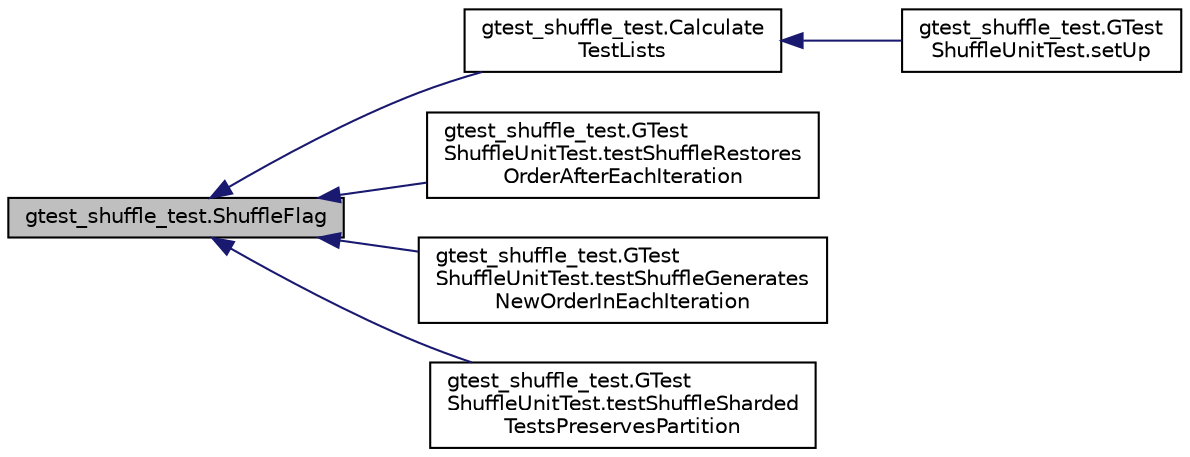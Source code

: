 digraph "gtest_shuffle_test.ShuffleFlag"
{
  edge [fontname="Helvetica",fontsize="10",labelfontname="Helvetica",labelfontsize="10"];
  node [fontname="Helvetica",fontsize="10",shape=record];
  rankdir="LR";
  Node48 [label="gtest_shuffle_test.ShuffleFlag",height=0.2,width=0.4,color="black", fillcolor="grey75", style="filled", fontcolor="black"];
  Node48 -> Node49 [dir="back",color="midnightblue",fontsize="10",style="solid",fontname="Helvetica"];
  Node49 [label="gtest_shuffle_test.Calculate\lTestLists",height=0.2,width=0.4,color="black", fillcolor="white", style="filled",URL="$d3/d15/namespacegtest__shuffle__test.html#a51dcc55df3ebd76c676298ef9b4fea19"];
  Node49 -> Node50 [dir="back",color="midnightblue",fontsize="10",style="solid",fontname="Helvetica"];
  Node50 [label="gtest_shuffle_test.GTest\lShuffleUnitTest.setUp",height=0.2,width=0.4,color="black", fillcolor="white", style="filled",URL="$d5/daf/classgtest__shuffle__test_1_1_g_test_shuffle_unit_test.html#adf9841ae9c86eaafc3c3f7c9690c7bd8"];
  Node48 -> Node51 [dir="back",color="midnightblue",fontsize="10",style="solid",fontname="Helvetica"];
  Node51 [label="gtest_shuffle_test.GTest\lShuffleUnitTest.testShuffleRestores\lOrderAfterEachIteration",height=0.2,width=0.4,color="black", fillcolor="white", style="filled",URL="$d5/daf/classgtest__shuffle__test_1_1_g_test_shuffle_unit_test.html#a77b83a9870ad8d68524e1177f5320fb0"];
  Node48 -> Node52 [dir="back",color="midnightblue",fontsize="10",style="solid",fontname="Helvetica"];
  Node52 [label="gtest_shuffle_test.GTest\lShuffleUnitTest.testShuffleGenerates\lNewOrderInEachIteration",height=0.2,width=0.4,color="black", fillcolor="white", style="filled",URL="$d5/daf/classgtest__shuffle__test_1_1_g_test_shuffle_unit_test.html#ada78bae27e0d82d07bd663d53a36552b"];
  Node48 -> Node53 [dir="back",color="midnightblue",fontsize="10",style="solid",fontname="Helvetica"];
  Node53 [label="gtest_shuffle_test.GTest\lShuffleUnitTest.testShuffleSharded\lTestsPreservesPartition",height=0.2,width=0.4,color="black", fillcolor="white", style="filled",URL="$d5/daf/classgtest__shuffle__test_1_1_g_test_shuffle_unit_test.html#abd33c5ef01ce6d1d025ebcc816d47c19"];
}
